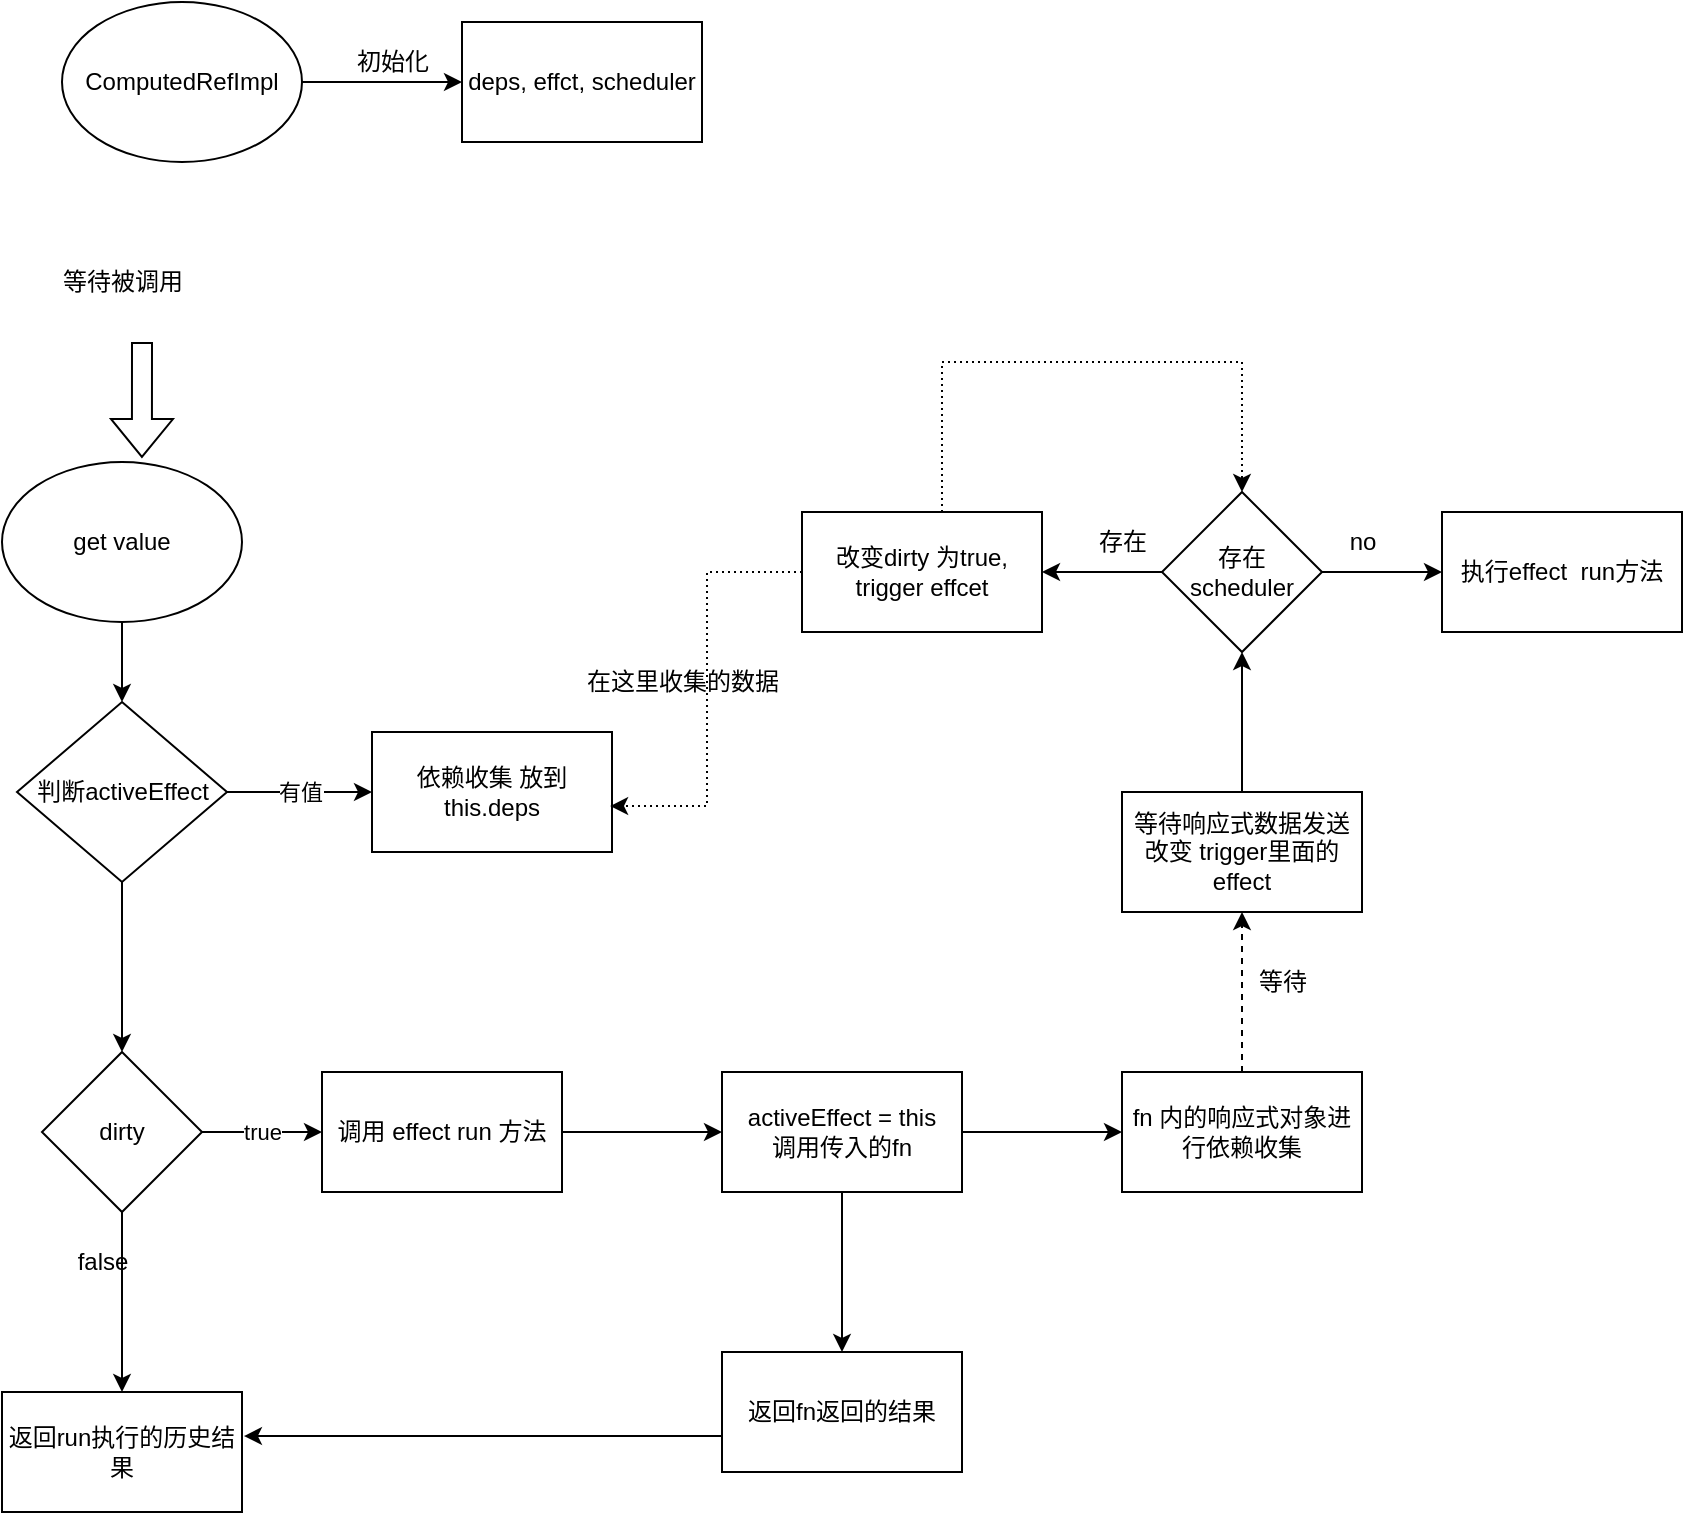 <mxfile version="18.2.0" type="device"><diagram id="MRNyQ8gmflPhofLGQ5Du" name="第 1 页"><mxGraphModel dx="868" dy="450" grid="1" gridSize="10" guides="1" tooltips="1" connect="1" arrows="1" fold="1" page="1" pageScale="1" pageWidth="827" pageHeight="1169" math="0" shadow="0"><root><mxCell id="0"/><mxCell id="1" parent="0"/><mxCell id="xTuJUOD4GBOfzOKgMDOQ-23" value="" style="edgeStyle=orthogonalEdgeStyle;rounded=0;orthogonalLoop=1;jettySize=auto;html=1;" edge="1" parent="1" source="xTuJUOD4GBOfzOKgMDOQ-21" target="xTuJUOD4GBOfzOKgMDOQ-22"><mxGeometry relative="1" as="geometry"/></mxCell><mxCell id="xTuJUOD4GBOfzOKgMDOQ-21" value="get value" style="ellipse;whiteSpace=wrap;html=1;" vertex="1" parent="1"><mxGeometry x="190" y="420" width="120" height="80" as="geometry"/></mxCell><mxCell id="xTuJUOD4GBOfzOKgMDOQ-25" value="有值" style="edgeStyle=orthogonalEdgeStyle;rounded=0;orthogonalLoop=1;jettySize=auto;html=1;" edge="1" parent="1" source="xTuJUOD4GBOfzOKgMDOQ-22" target="xTuJUOD4GBOfzOKgMDOQ-24"><mxGeometry relative="1" as="geometry"/></mxCell><mxCell id="xTuJUOD4GBOfzOKgMDOQ-29" value="" style="edgeStyle=orthogonalEdgeStyle;rounded=0;orthogonalLoop=1;jettySize=auto;html=1;" edge="1" parent="1" source="xTuJUOD4GBOfzOKgMDOQ-22" target="xTuJUOD4GBOfzOKgMDOQ-28"><mxGeometry relative="1" as="geometry"/></mxCell><mxCell id="xTuJUOD4GBOfzOKgMDOQ-22" value="判断activeEffect" style="rhombus;whiteSpace=wrap;html=1;" vertex="1" parent="1"><mxGeometry x="197.5" y="540" width="105" height="90" as="geometry"/></mxCell><mxCell id="xTuJUOD4GBOfzOKgMDOQ-24" value="依赖收集 放到 this.deps" style="whiteSpace=wrap;html=1;" vertex="1" parent="1"><mxGeometry x="375" y="555" width="120" height="60" as="geometry"/></mxCell><mxCell id="xTuJUOD4GBOfzOKgMDOQ-31" value="true" style="edgeStyle=orthogonalEdgeStyle;rounded=0;orthogonalLoop=1;jettySize=auto;html=1;" edge="1" parent="1" source="xTuJUOD4GBOfzOKgMDOQ-28" target="xTuJUOD4GBOfzOKgMDOQ-30"><mxGeometry relative="1" as="geometry"/></mxCell><mxCell id="xTuJUOD4GBOfzOKgMDOQ-33" value="" style="edgeStyle=orthogonalEdgeStyle;rounded=0;orthogonalLoop=1;jettySize=auto;html=1;" edge="1" parent="1" source="xTuJUOD4GBOfzOKgMDOQ-28" target="xTuJUOD4GBOfzOKgMDOQ-32"><mxGeometry relative="1" as="geometry"/></mxCell><mxCell id="xTuJUOD4GBOfzOKgMDOQ-28" value="dirty" style="rhombus;whiteSpace=wrap;html=1;" vertex="1" parent="1"><mxGeometry x="210" y="715" width="80" height="80" as="geometry"/></mxCell><mxCell id="xTuJUOD4GBOfzOKgMDOQ-36" value="" style="edgeStyle=orthogonalEdgeStyle;rounded=0;orthogonalLoop=1;jettySize=auto;html=1;" edge="1" parent="1" source="xTuJUOD4GBOfzOKgMDOQ-30" target="xTuJUOD4GBOfzOKgMDOQ-35"><mxGeometry relative="1" as="geometry"/></mxCell><mxCell id="xTuJUOD4GBOfzOKgMDOQ-30" value="调用 effect run 方法" style="whiteSpace=wrap;html=1;" vertex="1" parent="1"><mxGeometry x="350" y="725" width="120" height="60" as="geometry"/></mxCell><mxCell id="xTuJUOD4GBOfzOKgMDOQ-32" value="返回run执行的历史结果" style="whiteSpace=wrap;html=1;" vertex="1" parent="1"><mxGeometry x="190" y="885" width="120" height="60" as="geometry"/></mxCell><mxCell id="xTuJUOD4GBOfzOKgMDOQ-34" value="false" style="text;html=1;align=center;verticalAlign=middle;resizable=0;points=[];autosize=1;strokeColor=none;fillColor=none;" vertex="1" parent="1"><mxGeometry x="220" y="810" width="40" height="20" as="geometry"/></mxCell><mxCell id="xTuJUOD4GBOfzOKgMDOQ-38" value="" style="edgeStyle=orthogonalEdgeStyle;rounded=0;orthogonalLoop=1;jettySize=auto;html=1;" edge="1" parent="1" source="xTuJUOD4GBOfzOKgMDOQ-35" target="xTuJUOD4GBOfzOKgMDOQ-37"><mxGeometry relative="1" as="geometry"/></mxCell><mxCell id="xTuJUOD4GBOfzOKgMDOQ-52" value="" style="edgeStyle=orthogonalEdgeStyle;rounded=0;orthogonalLoop=1;jettySize=auto;html=1;" edge="1" parent="1" source="xTuJUOD4GBOfzOKgMDOQ-35"><mxGeometry relative="1" as="geometry"><mxPoint x="750" y="755" as="targetPoint"/></mxGeometry></mxCell><mxCell id="xTuJUOD4GBOfzOKgMDOQ-35" value="activeEffect = this&lt;br&gt;调用传入的fn" style="whiteSpace=wrap;html=1;" vertex="1" parent="1"><mxGeometry x="550" y="725" width="120" height="60" as="geometry"/></mxCell><mxCell id="xTuJUOD4GBOfzOKgMDOQ-39" style="edgeStyle=orthogonalEdgeStyle;rounded=0;orthogonalLoop=1;jettySize=auto;html=1;entryX=1.008;entryY=0.367;entryDx=0;entryDy=0;entryPerimeter=0;" edge="1" parent="1" source="xTuJUOD4GBOfzOKgMDOQ-37" target="xTuJUOD4GBOfzOKgMDOQ-32"><mxGeometry relative="1" as="geometry"><Array as="points"><mxPoint x="490" y="907"/><mxPoint x="490" y="907"/></Array></mxGeometry></mxCell><mxCell id="xTuJUOD4GBOfzOKgMDOQ-37" value="返回fn返回的结果" style="whiteSpace=wrap;html=1;" vertex="1" parent="1"><mxGeometry x="550" y="865" width="120" height="60" as="geometry"/></mxCell><mxCell id="xTuJUOD4GBOfzOKgMDOQ-47" value="" style="edgeStyle=orthogonalEdgeStyle;rounded=0;orthogonalLoop=1;jettySize=auto;html=1;" edge="1" parent="1" source="xTuJUOD4GBOfzOKgMDOQ-45" target="xTuJUOD4GBOfzOKgMDOQ-46"><mxGeometry relative="1" as="geometry"/></mxCell><mxCell id="xTuJUOD4GBOfzOKgMDOQ-45" value="ComputedRefImpl" style="ellipse;whiteSpace=wrap;html=1;" vertex="1" parent="1"><mxGeometry x="220" y="190" width="120" height="80" as="geometry"/></mxCell><mxCell id="xTuJUOD4GBOfzOKgMDOQ-46" value="deps, effct, scheduler" style="whiteSpace=wrap;html=1;" vertex="1" parent="1"><mxGeometry x="420" y="200" width="120" height="60" as="geometry"/></mxCell><mxCell id="xTuJUOD4GBOfzOKgMDOQ-48" value="初始化" style="text;html=1;align=center;verticalAlign=middle;resizable=0;points=[];autosize=1;strokeColor=none;fillColor=none;" vertex="1" parent="1"><mxGeometry x="360" y="210" width="50" height="20" as="geometry"/></mxCell><mxCell id="xTuJUOD4GBOfzOKgMDOQ-59" value="" style="edgeStyle=orthogonalEdgeStyle;rounded=0;orthogonalLoop=1;jettySize=auto;html=1;dashed=1;" edge="1" parent="1" source="xTuJUOD4GBOfzOKgMDOQ-53" target="xTuJUOD4GBOfzOKgMDOQ-58"><mxGeometry relative="1" as="geometry"/></mxCell><mxCell id="xTuJUOD4GBOfzOKgMDOQ-53" value="fn 内的响应式对象进行依赖收集" style="whiteSpace=wrap;html=1;" vertex="1" parent="1"><mxGeometry x="750" y="725" width="120" height="60" as="geometry"/></mxCell><mxCell id="xTuJUOD4GBOfzOKgMDOQ-64" value="" style="edgeStyle=orthogonalEdgeStyle;rounded=0;orthogonalLoop=1;jettySize=auto;html=1;" edge="1" parent="1" source="xTuJUOD4GBOfzOKgMDOQ-58" target="xTuJUOD4GBOfzOKgMDOQ-63"><mxGeometry relative="1" as="geometry"/></mxCell><mxCell id="xTuJUOD4GBOfzOKgMDOQ-58" value="等待响应式数据发送改变 trigger里面的effect" style="whiteSpace=wrap;html=1;" vertex="1" parent="1"><mxGeometry x="750" y="585" width="120" height="60" as="geometry"/></mxCell><mxCell id="xTuJUOD4GBOfzOKgMDOQ-62" value="等待" style="text;html=1;align=center;verticalAlign=middle;resizable=0;points=[];autosize=1;strokeColor=none;fillColor=none;" vertex="1" parent="1"><mxGeometry x="810" y="670" width="40" height="20" as="geometry"/></mxCell><mxCell id="xTuJUOD4GBOfzOKgMDOQ-66" value="" style="edgeStyle=orthogonalEdgeStyle;rounded=0;orthogonalLoop=1;jettySize=auto;html=1;" edge="1" parent="1" source="xTuJUOD4GBOfzOKgMDOQ-63" target="xTuJUOD4GBOfzOKgMDOQ-65"><mxGeometry relative="1" as="geometry"/></mxCell><mxCell id="xTuJUOD4GBOfzOKgMDOQ-70" value="" style="edgeStyle=orthogonalEdgeStyle;rounded=0;orthogonalLoop=1;jettySize=auto;html=1;" edge="1" parent="1" source="xTuJUOD4GBOfzOKgMDOQ-63" target="xTuJUOD4GBOfzOKgMDOQ-69"><mxGeometry relative="1" as="geometry"/></mxCell><mxCell id="xTuJUOD4GBOfzOKgMDOQ-63" value="存在&lt;br&gt;scheduler" style="rhombus;whiteSpace=wrap;html=1;" vertex="1" parent="1"><mxGeometry x="770" y="435" width="80" height="80" as="geometry"/></mxCell><mxCell id="xTuJUOD4GBOfzOKgMDOQ-72" style="edgeStyle=orthogonalEdgeStyle;rounded=0;orthogonalLoop=1;jettySize=auto;html=1;entryX=0.992;entryY=0.617;entryDx=0;entryDy=0;entryPerimeter=0;dashed=1;dashPattern=1 2;" edge="1" parent="1" source="xTuJUOD4GBOfzOKgMDOQ-65" target="xTuJUOD4GBOfzOKgMDOQ-24"><mxGeometry relative="1" as="geometry"/></mxCell><mxCell id="xTuJUOD4GBOfzOKgMDOQ-74" style="edgeStyle=orthogonalEdgeStyle;rounded=0;orthogonalLoop=1;jettySize=auto;html=1;entryX=0.5;entryY=0;entryDx=0;entryDy=0;dashed=1;dashPattern=1 2;" edge="1" parent="1" source="xTuJUOD4GBOfzOKgMDOQ-65" target="xTuJUOD4GBOfzOKgMDOQ-63"><mxGeometry relative="1" as="geometry"><Array as="points"><mxPoint x="660" y="370"/><mxPoint x="810" y="370"/></Array></mxGeometry></mxCell><mxCell id="xTuJUOD4GBOfzOKgMDOQ-65" value="改变dirty 为true,&lt;br&gt;trigger effcet" style="whiteSpace=wrap;html=1;" vertex="1" parent="1"><mxGeometry x="590" y="445" width="120" height="60" as="geometry"/></mxCell><mxCell id="xTuJUOD4GBOfzOKgMDOQ-67" value="存在" style="text;html=1;align=center;verticalAlign=middle;resizable=0;points=[];autosize=1;strokeColor=none;fillColor=none;" vertex="1" parent="1"><mxGeometry x="730" y="450" width="40" height="20" as="geometry"/></mxCell><mxCell id="xTuJUOD4GBOfzOKgMDOQ-69" value="执行effect&amp;nbsp; run方法" style="whiteSpace=wrap;html=1;" vertex="1" parent="1"><mxGeometry x="910" y="445" width="120" height="60" as="geometry"/></mxCell><mxCell id="xTuJUOD4GBOfzOKgMDOQ-71" value="no" style="text;html=1;align=center;verticalAlign=middle;resizable=0;points=[];autosize=1;strokeColor=none;fillColor=none;" vertex="1" parent="1"><mxGeometry x="855" y="450" width="30" height="20" as="geometry"/></mxCell><mxCell id="xTuJUOD4GBOfzOKgMDOQ-75" value="在这里收集的数据" style="text;html=1;align=center;verticalAlign=middle;resizable=0;points=[];autosize=1;strokeColor=none;fillColor=none;" vertex="1" parent="1"><mxGeometry x="475" y="520" width="110" height="20" as="geometry"/></mxCell><mxCell id="xTuJUOD4GBOfzOKgMDOQ-78" value="" style="endArrow=classic;html=1;rounded=0;entryX=0.583;entryY=-0.025;entryDx=0;entryDy=0;entryPerimeter=0;shape=flexArrow;" edge="1" parent="1" target="xTuJUOD4GBOfzOKgMDOQ-21"><mxGeometry width="50" height="50" relative="1" as="geometry"><mxPoint x="260" y="360" as="sourcePoint"/><mxPoint x="330" y="330" as="targetPoint"/></mxGeometry></mxCell><mxCell id="xTuJUOD4GBOfzOKgMDOQ-79" value="等待被调用" style="text;html=1;align=center;verticalAlign=middle;resizable=0;points=[];autosize=1;strokeColor=none;fillColor=none;" vertex="1" parent="1"><mxGeometry x="210" y="320" width="80" height="20" as="geometry"/></mxCell></root></mxGraphModel></diagram></mxfile>